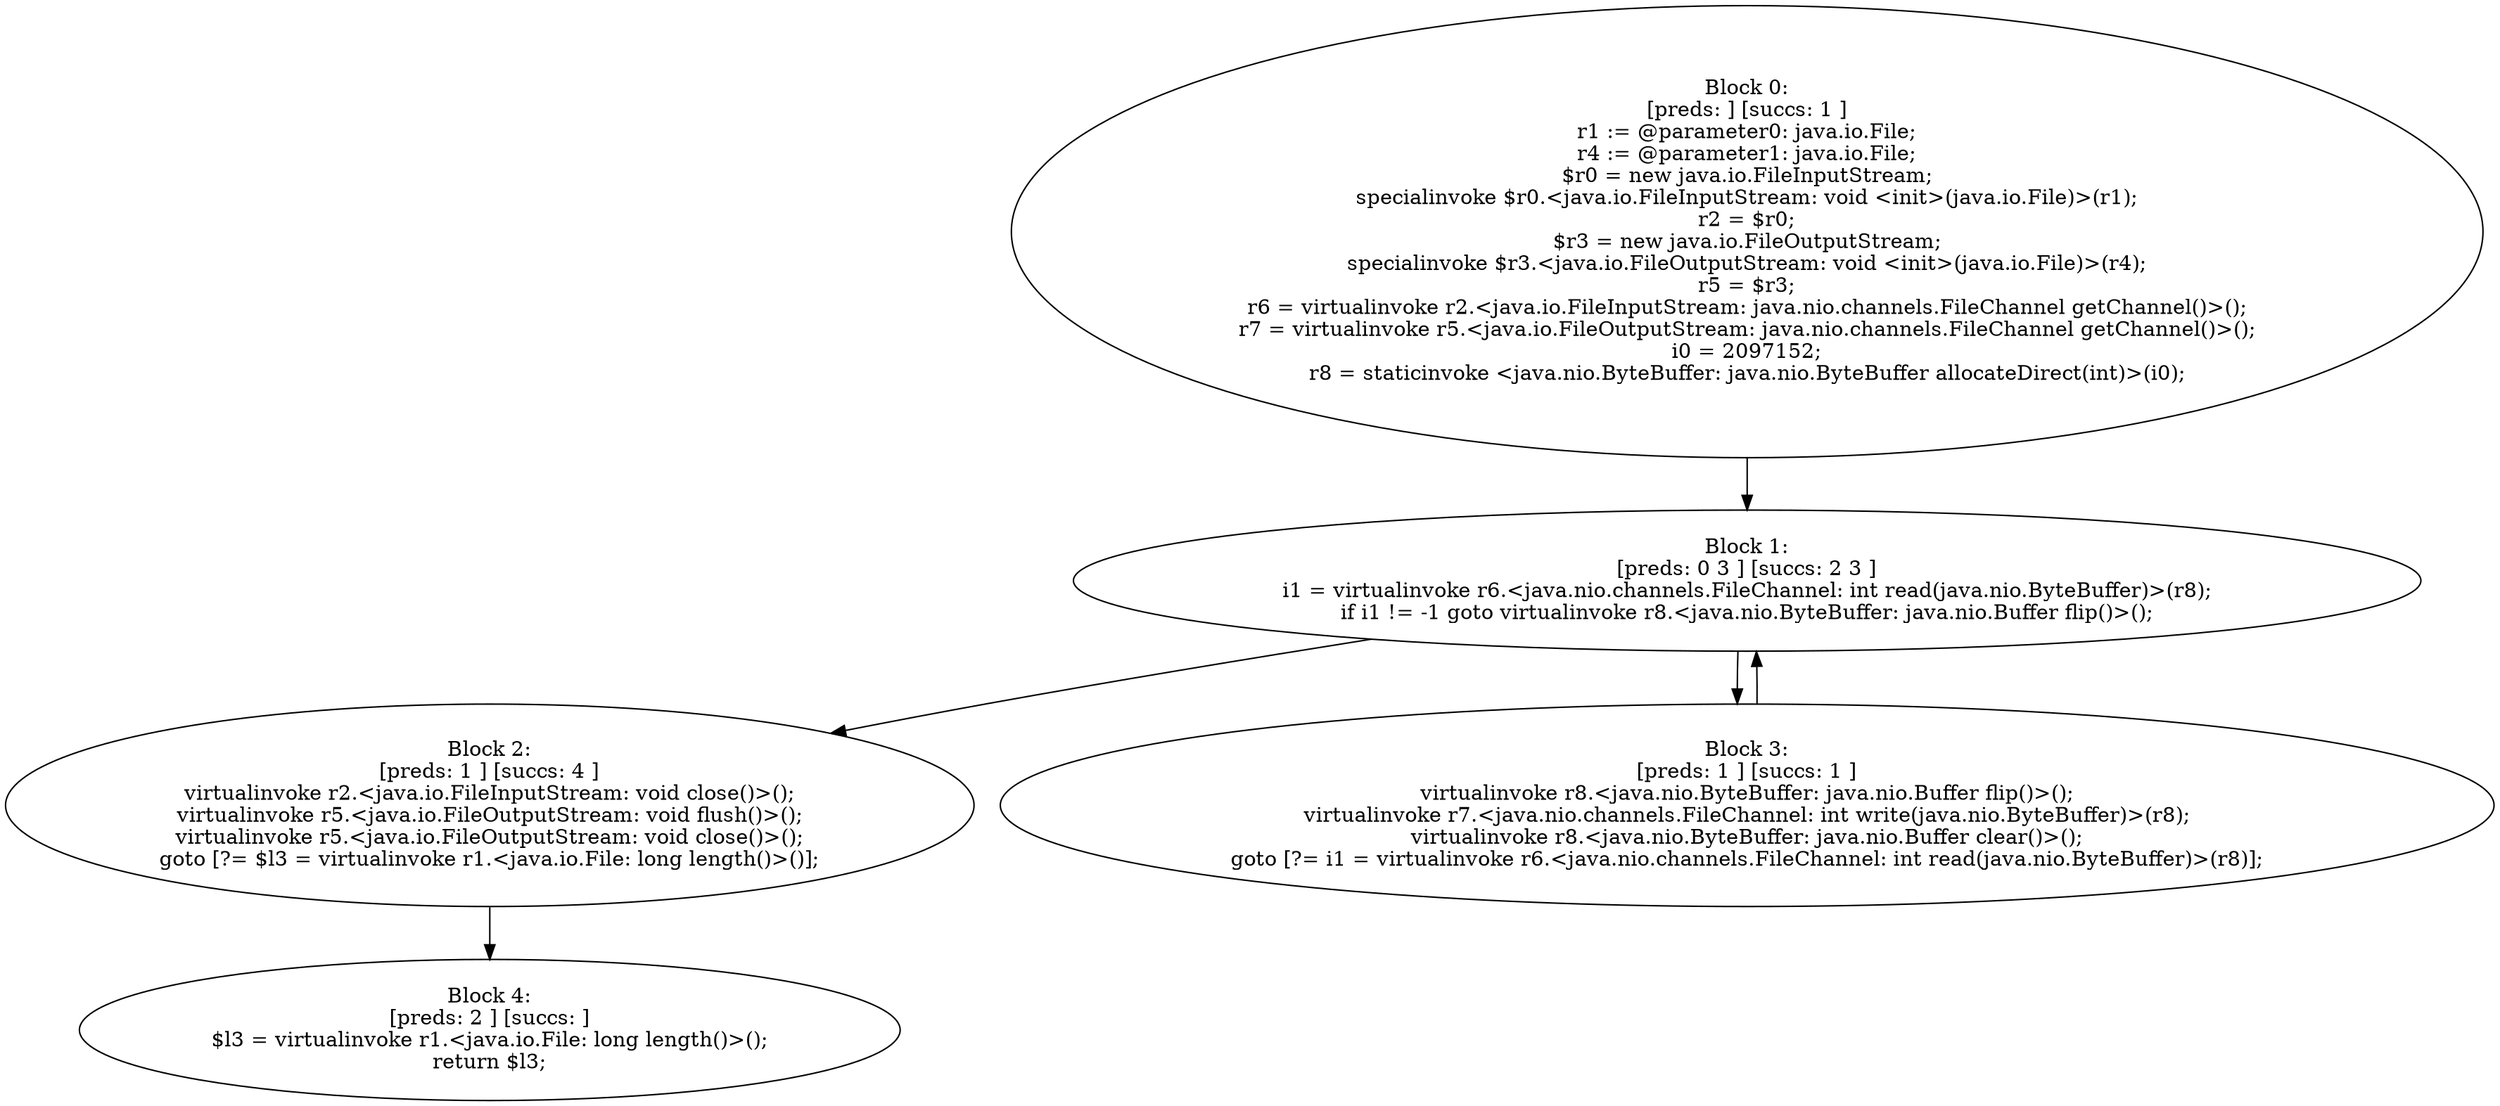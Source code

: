 digraph "unitGraph" {
    "Block 0:
[preds: ] [succs: 1 ]
r1 := @parameter0: java.io.File;
r4 := @parameter1: java.io.File;
$r0 = new java.io.FileInputStream;
specialinvoke $r0.<java.io.FileInputStream: void <init>(java.io.File)>(r1);
r2 = $r0;
$r3 = new java.io.FileOutputStream;
specialinvoke $r3.<java.io.FileOutputStream: void <init>(java.io.File)>(r4);
r5 = $r3;
r6 = virtualinvoke r2.<java.io.FileInputStream: java.nio.channels.FileChannel getChannel()>();
r7 = virtualinvoke r5.<java.io.FileOutputStream: java.nio.channels.FileChannel getChannel()>();
i0 = 2097152;
r8 = staticinvoke <java.nio.ByteBuffer: java.nio.ByteBuffer allocateDirect(int)>(i0);
"
    "Block 1:
[preds: 0 3 ] [succs: 2 3 ]
i1 = virtualinvoke r6.<java.nio.channels.FileChannel: int read(java.nio.ByteBuffer)>(r8);
if i1 != -1 goto virtualinvoke r8.<java.nio.ByteBuffer: java.nio.Buffer flip()>();
"
    "Block 2:
[preds: 1 ] [succs: 4 ]
virtualinvoke r2.<java.io.FileInputStream: void close()>();
virtualinvoke r5.<java.io.FileOutputStream: void flush()>();
virtualinvoke r5.<java.io.FileOutputStream: void close()>();
goto [?= $l3 = virtualinvoke r1.<java.io.File: long length()>()];
"
    "Block 3:
[preds: 1 ] [succs: 1 ]
virtualinvoke r8.<java.nio.ByteBuffer: java.nio.Buffer flip()>();
virtualinvoke r7.<java.nio.channels.FileChannel: int write(java.nio.ByteBuffer)>(r8);
virtualinvoke r8.<java.nio.ByteBuffer: java.nio.Buffer clear()>();
goto [?= i1 = virtualinvoke r6.<java.nio.channels.FileChannel: int read(java.nio.ByteBuffer)>(r8)];
"
    "Block 4:
[preds: 2 ] [succs: ]
$l3 = virtualinvoke r1.<java.io.File: long length()>();
return $l3;
"
    "Block 0:
[preds: ] [succs: 1 ]
r1 := @parameter0: java.io.File;
r4 := @parameter1: java.io.File;
$r0 = new java.io.FileInputStream;
specialinvoke $r0.<java.io.FileInputStream: void <init>(java.io.File)>(r1);
r2 = $r0;
$r3 = new java.io.FileOutputStream;
specialinvoke $r3.<java.io.FileOutputStream: void <init>(java.io.File)>(r4);
r5 = $r3;
r6 = virtualinvoke r2.<java.io.FileInputStream: java.nio.channels.FileChannel getChannel()>();
r7 = virtualinvoke r5.<java.io.FileOutputStream: java.nio.channels.FileChannel getChannel()>();
i0 = 2097152;
r8 = staticinvoke <java.nio.ByteBuffer: java.nio.ByteBuffer allocateDirect(int)>(i0);
"->"Block 1:
[preds: 0 3 ] [succs: 2 3 ]
i1 = virtualinvoke r6.<java.nio.channels.FileChannel: int read(java.nio.ByteBuffer)>(r8);
if i1 != -1 goto virtualinvoke r8.<java.nio.ByteBuffer: java.nio.Buffer flip()>();
";
    "Block 1:
[preds: 0 3 ] [succs: 2 3 ]
i1 = virtualinvoke r6.<java.nio.channels.FileChannel: int read(java.nio.ByteBuffer)>(r8);
if i1 != -1 goto virtualinvoke r8.<java.nio.ByteBuffer: java.nio.Buffer flip()>();
"->"Block 2:
[preds: 1 ] [succs: 4 ]
virtualinvoke r2.<java.io.FileInputStream: void close()>();
virtualinvoke r5.<java.io.FileOutputStream: void flush()>();
virtualinvoke r5.<java.io.FileOutputStream: void close()>();
goto [?= $l3 = virtualinvoke r1.<java.io.File: long length()>()];
";
    "Block 1:
[preds: 0 3 ] [succs: 2 3 ]
i1 = virtualinvoke r6.<java.nio.channels.FileChannel: int read(java.nio.ByteBuffer)>(r8);
if i1 != -1 goto virtualinvoke r8.<java.nio.ByteBuffer: java.nio.Buffer flip()>();
"->"Block 3:
[preds: 1 ] [succs: 1 ]
virtualinvoke r8.<java.nio.ByteBuffer: java.nio.Buffer flip()>();
virtualinvoke r7.<java.nio.channels.FileChannel: int write(java.nio.ByteBuffer)>(r8);
virtualinvoke r8.<java.nio.ByteBuffer: java.nio.Buffer clear()>();
goto [?= i1 = virtualinvoke r6.<java.nio.channels.FileChannel: int read(java.nio.ByteBuffer)>(r8)];
";
    "Block 2:
[preds: 1 ] [succs: 4 ]
virtualinvoke r2.<java.io.FileInputStream: void close()>();
virtualinvoke r5.<java.io.FileOutputStream: void flush()>();
virtualinvoke r5.<java.io.FileOutputStream: void close()>();
goto [?= $l3 = virtualinvoke r1.<java.io.File: long length()>()];
"->"Block 4:
[preds: 2 ] [succs: ]
$l3 = virtualinvoke r1.<java.io.File: long length()>();
return $l3;
";
    "Block 3:
[preds: 1 ] [succs: 1 ]
virtualinvoke r8.<java.nio.ByteBuffer: java.nio.Buffer flip()>();
virtualinvoke r7.<java.nio.channels.FileChannel: int write(java.nio.ByteBuffer)>(r8);
virtualinvoke r8.<java.nio.ByteBuffer: java.nio.Buffer clear()>();
goto [?= i1 = virtualinvoke r6.<java.nio.channels.FileChannel: int read(java.nio.ByteBuffer)>(r8)];
"->"Block 1:
[preds: 0 3 ] [succs: 2 3 ]
i1 = virtualinvoke r6.<java.nio.channels.FileChannel: int read(java.nio.ByteBuffer)>(r8);
if i1 != -1 goto virtualinvoke r8.<java.nio.ByteBuffer: java.nio.Buffer flip()>();
";
}
